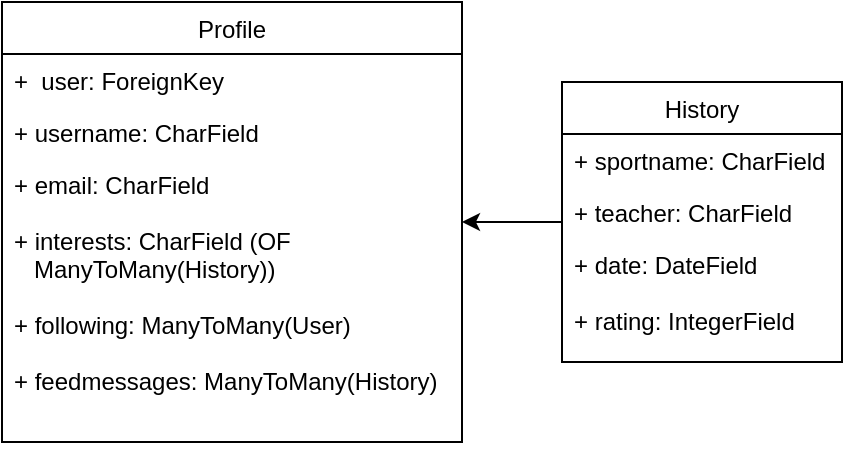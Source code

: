 <mxfile version="12.7.4" type="github"><diagram id="Irh7nKWEVztpJ0zqu-zy" name="Page-1"><mxGraphModel dx="628" dy="622" grid="1" gridSize="10" guides="1" tooltips="1" connect="1" arrows="1" fold="1" page="1" pageScale="1" pageWidth="827" pageHeight="1169" math="0" shadow="0"><root><mxCell id="0"/><mxCell id="1" parent="0"/><mxCell id="52aPi8HdSQWZ3eUpuC6T-5" value="Profile" style="swimlane;fontStyle=0;childLayout=stackLayout;horizontal=1;startSize=26;fillColor=none;horizontalStack=0;resizeParent=1;resizeParentMax=0;resizeLast=0;collapsible=1;marginBottom=0;" vertex="1" parent="1"><mxGeometry x="120" y="80" width="230" height="220" as="geometry"/></mxCell><mxCell id="52aPi8HdSQWZ3eUpuC6T-6" value="+  user: ForeignKey" style="text;strokeColor=none;fillColor=none;align=left;verticalAlign=top;spacingLeft=4;spacingRight=4;overflow=hidden;rotatable=0;points=[[0,0.5],[1,0.5]];portConstraint=eastwest;" vertex="1" parent="52aPi8HdSQWZ3eUpuC6T-5"><mxGeometry y="26" width="230" height="26" as="geometry"/></mxCell><mxCell id="52aPi8HdSQWZ3eUpuC6T-7" value="+ username: CharField&#10;" style="text;strokeColor=none;fillColor=none;align=left;verticalAlign=top;spacingLeft=4;spacingRight=4;overflow=hidden;rotatable=0;points=[[0,0.5],[1,0.5]];portConstraint=eastwest;" vertex="1" parent="52aPi8HdSQWZ3eUpuC6T-5"><mxGeometry y="52" width="230" height="26" as="geometry"/></mxCell><mxCell id="52aPi8HdSQWZ3eUpuC6T-8" value="+ email: CharField&#10;&#10;+ interests: CharField (OF   &#10;   ManyToMany(History))&#10;&#10;+ following: ManyToMany(User)&#10;&#10;+ feedmessages: ManyToMany(History)&#10;" style="text;strokeColor=none;fillColor=none;align=left;verticalAlign=top;spacingLeft=4;spacingRight=4;overflow=hidden;rotatable=0;points=[[0,0.5],[1,0.5]];portConstraint=eastwest;" vertex="1" parent="52aPi8HdSQWZ3eUpuC6T-5"><mxGeometry y="78" width="230" height="142" as="geometry"/></mxCell><mxCell id="52aPi8HdSQWZ3eUpuC6T-24" value="" style="edgeStyle=orthogonalEdgeStyle;rounded=0;orthogonalLoop=1;jettySize=auto;html=1;" edge="1" parent="1" source="52aPi8HdSQWZ3eUpuC6T-14" target="52aPi8HdSQWZ3eUpuC6T-8"><mxGeometry relative="1" as="geometry"><Array as="points"><mxPoint x="350" y="180"/><mxPoint x="350" y="180"/></Array></mxGeometry></mxCell><mxCell id="52aPi8HdSQWZ3eUpuC6T-14" value="History" style="swimlane;fontStyle=0;childLayout=stackLayout;horizontal=1;startSize=26;fillColor=none;horizontalStack=0;resizeParent=1;resizeParentMax=0;resizeLast=0;collapsible=1;marginBottom=0;" vertex="1" parent="1"><mxGeometry x="400" y="120" width="140" height="140" as="geometry"/></mxCell><mxCell id="52aPi8HdSQWZ3eUpuC6T-15" value="+ sportname: CharField" style="text;strokeColor=none;fillColor=none;align=left;verticalAlign=top;spacingLeft=4;spacingRight=4;overflow=hidden;rotatable=0;points=[[0,0.5],[1,0.5]];portConstraint=eastwest;" vertex="1" parent="52aPi8HdSQWZ3eUpuC6T-14"><mxGeometry y="26" width="140" height="26" as="geometry"/></mxCell><mxCell id="52aPi8HdSQWZ3eUpuC6T-16" value="+ teacher: CharField" style="text;strokeColor=none;fillColor=none;align=left;verticalAlign=top;spacingLeft=4;spacingRight=4;overflow=hidden;rotatable=0;points=[[0,0.5],[1,0.5]];portConstraint=eastwest;" vertex="1" parent="52aPi8HdSQWZ3eUpuC6T-14"><mxGeometry y="52" width="140" height="26" as="geometry"/></mxCell><mxCell id="52aPi8HdSQWZ3eUpuC6T-17" value="+ date: DateField&#10;&#10;+ rating: IntegerField" style="text;strokeColor=none;fillColor=none;align=left;verticalAlign=top;spacingLeft=4;spacingRight=4;overflow=hidden;rotatable=0;points=[[0,0.5],[1,0.5]];portConstraint=eastwest;" vertex="1" parent="52aPi8HdSQWZ3eUpuC6T-14"><mxGeometry y="78" width="140" height="62" as="geometry"/></mxCell></root></mxGraphModel></diagram></mxfile>